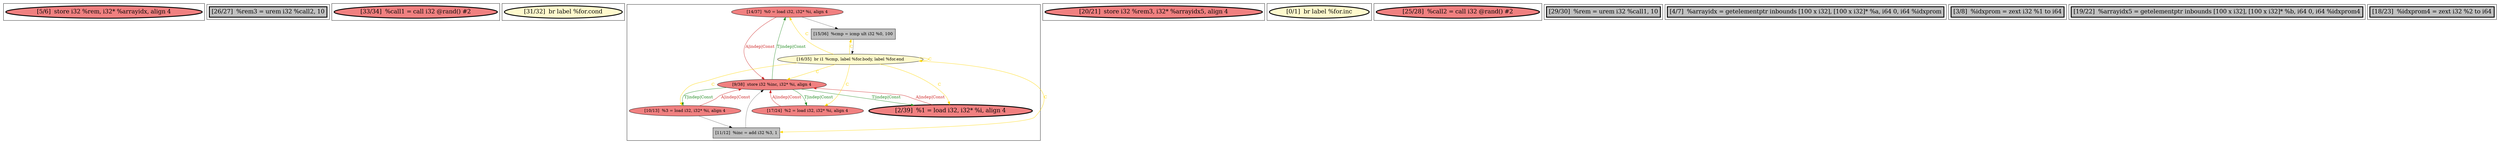 
digraph G {





subgraph cluster11 {


node325 [penwidth=3.0,fontsize=20,fillcolor=lightcoral,label="[5/6]  store i32 %rem, i32* %arrayidx, align 4",shape=ellipse,style=filled ]



}

subgraph cluster10 {


node324 [penwidth=3.0,fontsize=20,fillcolor=grey,label="[26/27]  %rem3 = urem i32 %call2, 10",shape=rectangle,style=filled ]



}

subgraph cluster9 {


node323 [penwidth=3.0,fontsize=20,fillcolor=lightcoral,label="[33/34]  %call1 = call i32 @rand() #2",shape=ellipse,style=filled ]



}

subgraph cluster8 {


node322 [penwidth=3.0,fontsize=20,fillcolor=lemonchiffon,label="[31/32]  br label %for.cond",shape=ellipse,style=filled ]



}

subgraph cluster7 {


node321 [fillcolor=lightcoral,label="[14/37]  %0 = load i32, i32* %i, align 4",shape=ellipse,style=filled ]
node320 [fillcolor=lightcoral,label="[10/13]  %3 = load i32, i32* %i, align 4",shape=ellipse,style=filled ]
node315 [fillcolor=grey,label="[11/12]  %inc = add i32 %3, 1",shape=rectangle,style=filled ]
node314 [fillcolor=lightcoral,label="[17/24]  %2 = load i32, i32* %i, align 4",shape=ellipse,style=filled ]
node316 [fillcolor=lightcoral,label="[9/38]  store i32 %inc, i32* %i, align 4",shape=ellipse,style=filled ]
node317 [penwidth=3.0,fontsize=20,fillcolor=lightcoral,label="[2/39]  %1 = load i32, i32* %i, align 4",shape=ellipse,style=filled ]
node318 [fillcolor=lemonchiffon,label="[16/35]  br i1 %cmp, label %for.body, label %for.end",shape=ellipse,style=filled ]
node319 [fillcolor=grey,label="[15/36]  %cmp = icmp ult i32 %0, 100",shape=rectangle,style=filled ]

node318->node314 [style=solid,color=gold,label="C",penwidth=1.0,fontcolor=gold ]
node318->node315 [style=solid,color=gold,label="C",penwidth=1.0,fontcolor=gold ]
node316->node321 [style=solid,color=forestgreen,label="T|indep|Const",penwidth=1.0,fontcolor=forestgreen ]
node318->node318 [style=solid,color=gold,label="C",penwidth=1.0,fontcolor=gold ]
node316->node317 [style=solid,color=forestgreen,label="T|indep|Const",penwidth=1.0,fontcolor=forestgreen ]
node321->node316 [style=solid,color=firebrick3,label="A|indep|Const",penwidth=1.0,fontcolor=firebrick3 ]
node318->node320 [style=solid,color=gold,label="C",penwidth=1.0,fontcolor=gold ]
node320->node316 [style=solid,color=firebrick3,label="A|indep|Const",penwidth=1.0,fontcolor=firebrick3 ]
node318->node317 [style=solid,color=gold,label="C",penwidth=1.0,fontcolor=gold ]
node320->node315 [style=solid,color=black,label="",penwidth=0.5,fontcolor=black ]
node317->node316 [style=solid,color=firebrick3,label="A|indep|Const",penwidth=1.0,fontcolor=firebrick3 ]
node314->node316 [style=solid,color=firebrick3,label="A|indep|Const",penwidth=1.0,fontcolor=firebrick3 ]
node318->node316 [style=solid,color=gold,label="C",penwidth=1.0,fontcolor=gold ]
node321->node319 [style=solid,color=black,label="",penwidth=0.5,fontcolor=black ]
node316->node320 [style=solid,color=forestgreen,label="T|indep|Const",penwidth=1.0,fontcolor=forestgreen ]
node318->node319 [style=solid,color=gold,label="C",penwidth=1.0,fontcolor=gold ]
node318->node321 [style=solid,color=gold,label="C",penwidth=1.0,fontcolor=gold ]
node319->node318 [style=solid,color=black,label="",penwidth=0.5,fontcolor=black ]
node316->node314 [style=solid,color=forestgreen,label="T|indep|Const",penwidth=1.0,fontcolor=forestgreen ]
node315->node316 [style=solid,color=black,label="",penwidth=0.5,fontcolor=black ]


}

subgraph cluster6 {


node313 [penwidth=3.0,fontsize=20,fillcolor=lightcoral,label="[20/21]  store i32 %rem3, i32* %arrayidx5, align 4",shape=ellipse,style=filled ]



}

subgraph cluster0 {


node307 [penwidth=3.0,fontsize=20,fillcolor=lemonchiffon,label="[0/1]  br label %for.inc",shape=ellipse,style=filled ]



}

subgraph cluster12 {


node326 [penwidth=3.0,fontsize=20,fillcolor=lightcoral,label="[25/28]  %call2 = call i32 @rand() #2",shape=ellipse,style=filled ]



}

subgraph cluster5 {


node312 [penwidth=3.0,fontsize=20,fillcolor=grey,label="[29/30]  %rem = urem i32 %call1, 10",shape=rectangle,style=filled ]



}

subgraph cluster1 {


node308 [penwidth=3.0,fontsize=20,fillcolor=grey,label="[4/7]  %arrayidx = getelementptr inbounds [100 x i32], [100 x i32]* %a, i64 0, i64 %idxprom",shape=rectangle,style=filled ]



}

subgraph cluster2 {


node309 [penwidth=3.0,fontsize=20,fillcolor=grey,label="[3/8]  %idxprom = zext i32 %1 to i64",shape=rectangle,style=filled ]



}

subgraph cluster3 {


node310 [penwidth=3.0,fontsize=20,fillcolor=grey,label="[19/22]  %arrayidx5 = getelementptr inbounds [100 x i32], [100 x i32]* %b, i64 0, i64 %idxprom4",shape=rectangle,style=filled ]



}

subgraph cluster4 {


node311 [penwidth=3.0,fontsize=20,fillcolor=grey,label="[18/23]  %idxprom4 = zext i32 %2 to i64",shape=rectangle,style=filled ]



}

}
